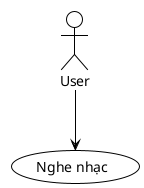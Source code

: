 @startuml UC007-Nghe-Nhac
!theme plain

actor User
usecase "Nghe nhạc" as UC007

User --> UC007

@enduml

